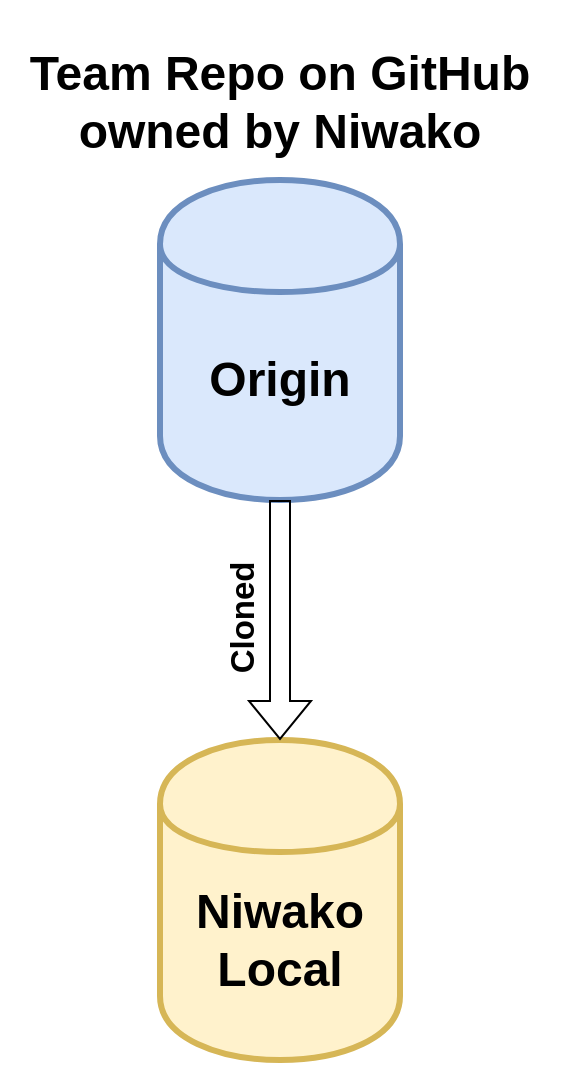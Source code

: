 <mxfile version="13.5.1" type="device"><diagram id="1vah80A7K6ktCt1jhF-4" name="Page-1"><mxGraphModel dx="1106" dy="1003" grid="1" gridSize="10" guides="1" tooltips="1" connect="1" arrows="1" fold="1" page="1" pageScale="1" pageWidth="850" pageHeight="1100" background="#ffffff" math="0" shadow="0"><root><mxCell id="0"/><mxCell id="1" parent="0"/><mxCell id="10" value="&lt;h1&gt;Origin&lt;/h1&gt;" style="shape=cylinder;whiteSpace=wrap;html=1;boundedLbl=1;strokeWidth=3;align=center;fillColor=#dae8fc;strokeColor=#6c8ebf;" parent="1" vertex="1"><mxGeometry x="110" y="180" width="120" height="160" as="geometry"/></mxCell><mxCell id="nkR5XJ2n7FV5QDh5U3rq-11" value="&lt;h1 style=&quot;color: rgb(0 , 0 , 0) ; font-family: &amp;#34;helvetica&amp;#34; ; font-style: normal ; letter-spacing: normal ; text-indent: 0px ; text-transform: none ; word-spacing: 0px&quot;&gt;Team Repo on GitHub&lt;br&gt;owned by Niwako&lt;/h1&gt;" style="text;whiteSpace=wrap;html=1;align=center;labelBackgroundColor=none;" parent="1" vertex="1"><mxGeometry x="30" y="90" width="280" height="80" as="geometry"/></mxCell><mxCell id="yrsJrYymev56E3Mq6_Qb-10" value="&lt;h1&gt;Niwako&lt;br&gt;Local&lt;/h1&gt;" style="shape=cylinder;whiteSpace=wrap;html=1;boundedLbl=1;strokeWidth=3;align=center;fillColor=#fff2cc;strokeColor=#d6b656;" parent="1" vertex="1"><mxGeometry x="110" y="460" width="120" height="160" as="geometry"/></mxCell><mxCell id="yrsJrYymev56E3Mq6_Qb-11" style="shape=flexArrow;rounded=0;orthogonalLoop=1;jettySize=auto;html=1;exitX=0.5;exitY=1;exitDx=0;exitDy=0;entryX=0.5;entryY=0;entryDx=0;entryDy=0;" parent="1" source="10" target="yrsJrYymev56E3Mq6_Qb-10" edge="1"><mxGeometry relative="1" as="geometry"><mxPoint x="280" y="350" as="sourcePoint"/><mxPoint x="280" y="470" as="targetPoint"/></mxGeometry></mxCell><mxCell id="yrsJrYymev56E3Mq6_Qb-12" value="&lt;h2&gt;Cloned&lt;/h2&gt;" style="edgeLabel;html=1;align=right;verticalAlign=middle;resizable=0;points=[];labelBackgroundColor=none;labelPosition=left;verticalLabelPosition=middle;rotation=-90;" parent="yrsJrYymev56E3Mq6_Qb-11" vertex="1" connectable="0"><mxGeometry x="0.037" y="-4" relative="1" as="geometry"><mxPoint x="-16" y="-32" as="offset"/></mxGeometry></mxCell></root></mxGraphModel></diagram></mxfile>